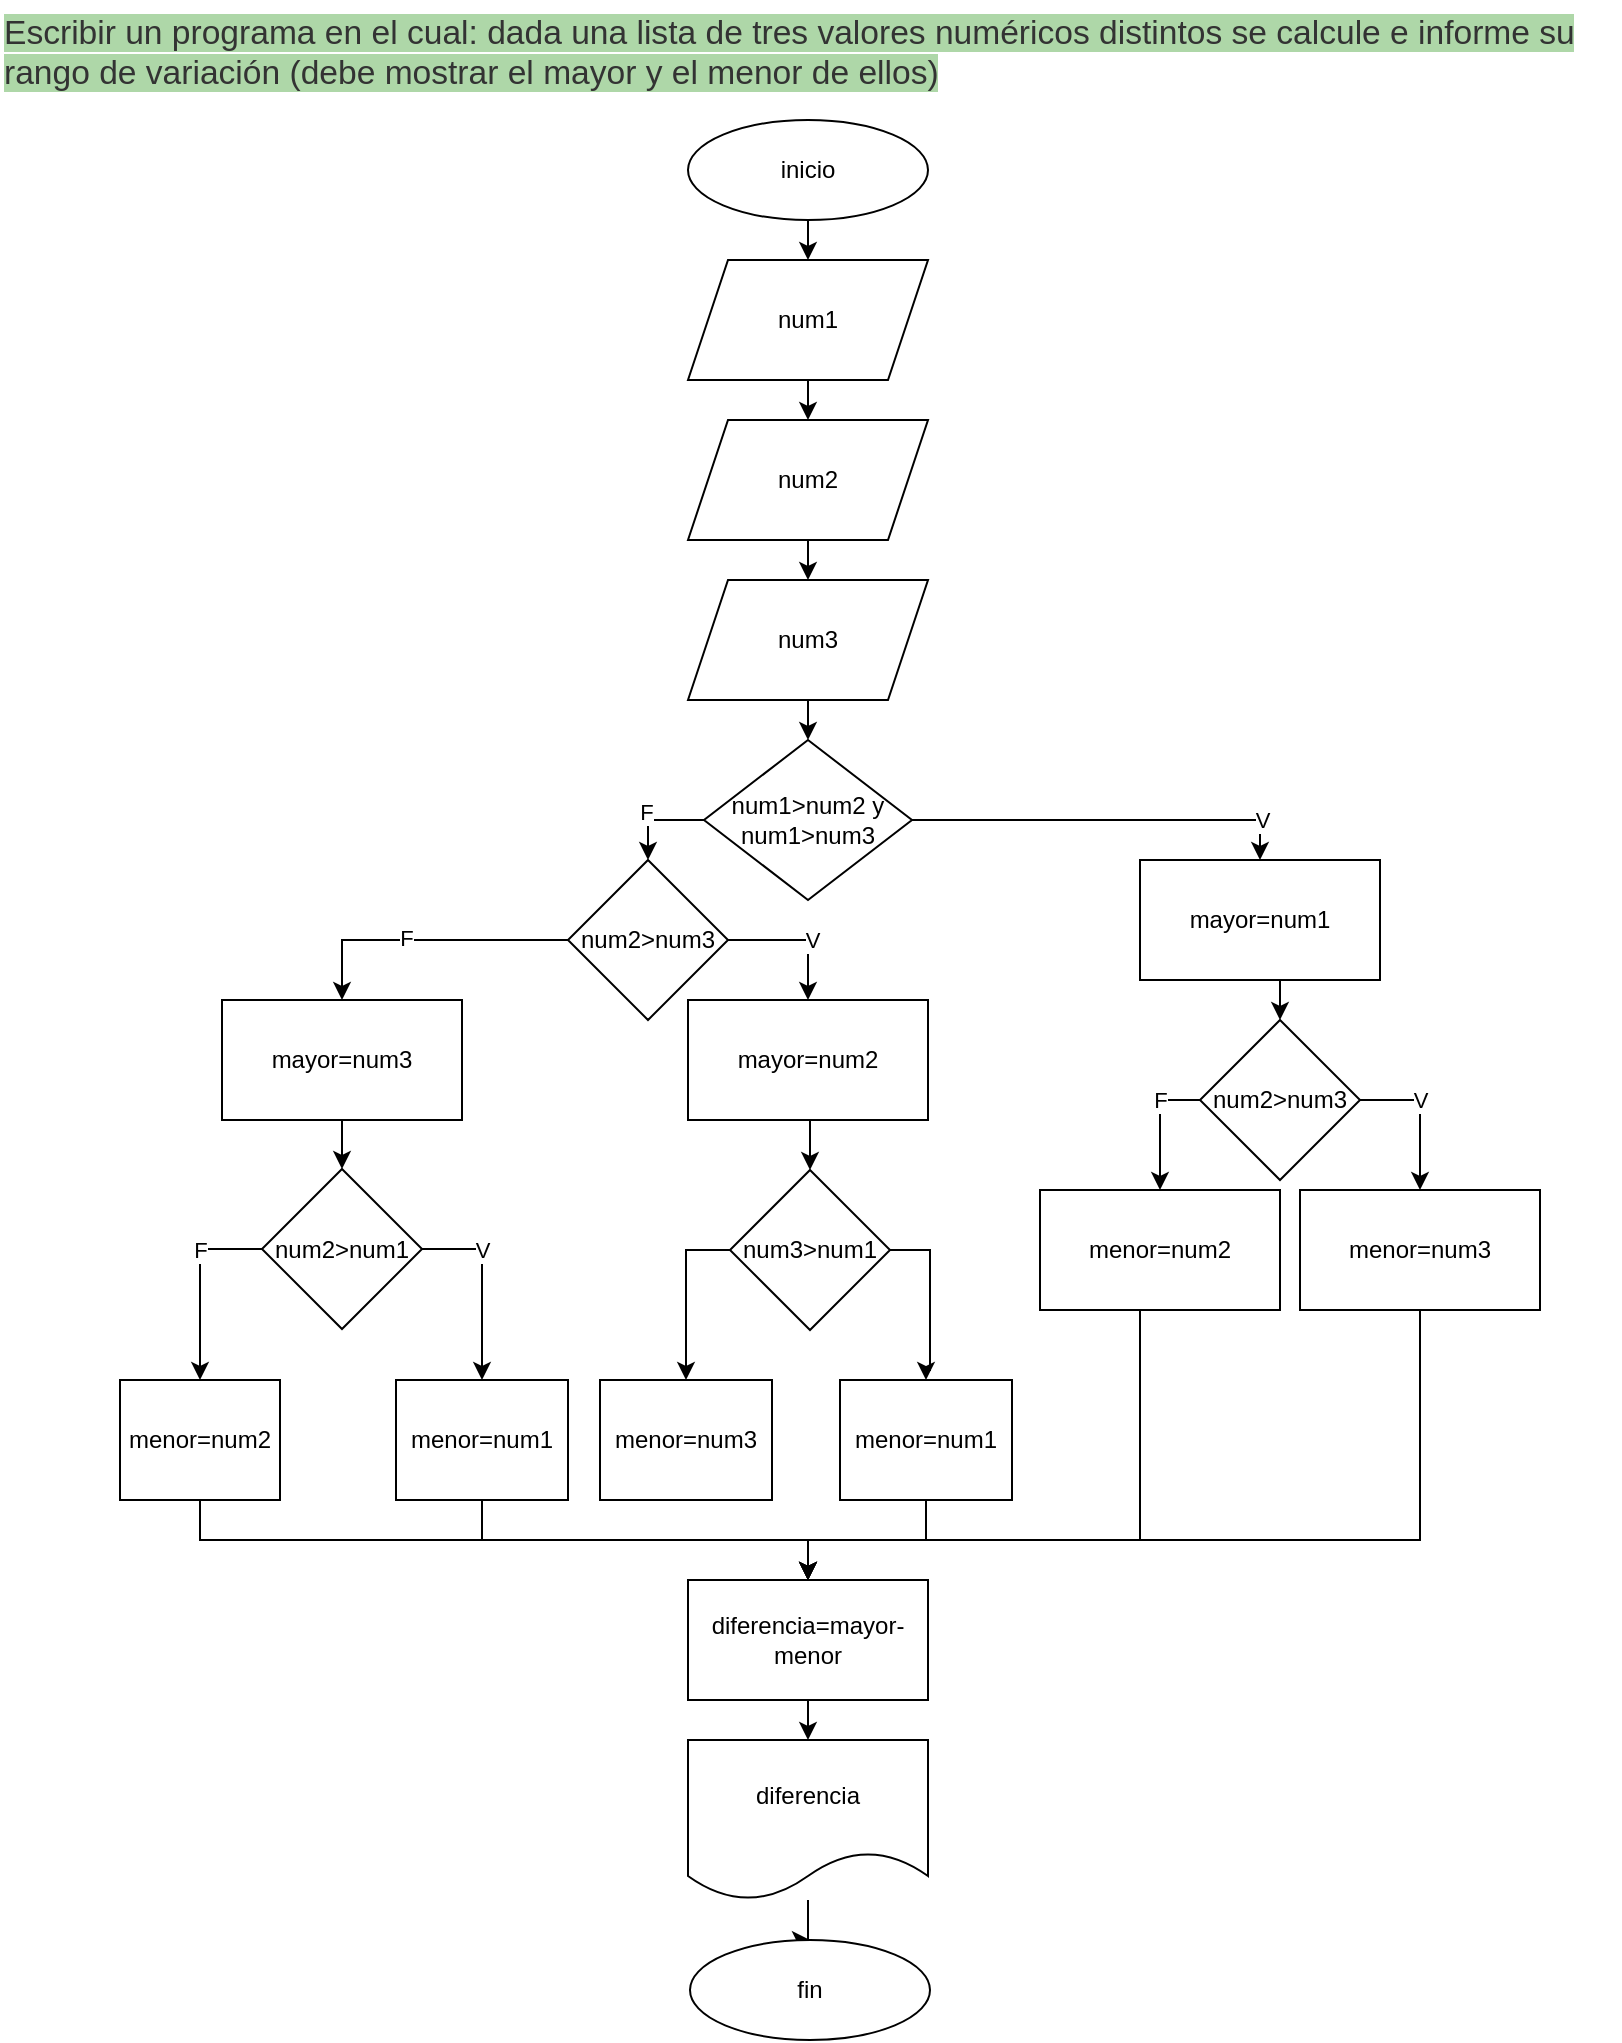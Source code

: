 <mxfile version="20.7.3" type="device"><diagram id="WJ8UQviXmtE-L1bTHVgQ" name="Página-1"><mxGraphModel dx="756" dy="395" grid="1" gridSize="10" guides="1" tooltips="1" connect="1" arrows="1" fold="1" page="1" pageScale="1" pageWidth="827" pageHeight="1169" math="0" shadow="0"><root><mxCell id="0"/><mxCell id="1" parent="0"/><mxCell id="DK-Oaw6ro7Yx2pQ-z0dC-2" value="&lt;span style=&quot;color: rgb(51, 51, 51); font-family: sans-serif, arial; font-size: 16.8px; font-style: normal; font-variant-ligatures: normal; font-variant-caps: normal; font-weight: 400; letter-spacing: normal; orphans: 2; text-align: left; text-indent: 0px; text-transform: none; widows: 2; word-spacing: 0px; -webkit-text-stroke-width: 0px; background-color: rgb(174, 215, 168); text-decoration-thickness: initial; text-decoration-style: initial; text-decoration-color: initial; float: none; display: inline !important;&quot;&gt;Escribir un programa en el cual: dada una lista de tres valores numéricos distintos se calcule e informe su rango de variación (debe mostrar el mayor y el menor de ellos)&lt;/span&gt;" style="text;whiteSpace=wrap;html=1;" vertex="1" parent="1"><mxGeometry x="10" width="810" height="50" as="geometry"/></mxCell><mxCell id="DK-Oaw6ro7Yx2pQ-z0dC-9" style="edgeStyle=orthogonalEdgeStyle;rounded=0;orthogonalLoop=1;jettySize=auto;html=1;exitX=0.5;exitY=1;exitDx=0;exitDy=0;entryX=0.5;entryY=0;entryDx=0;entryDy=0;" edge="1" parent="1" source="DK-Oaw6ro7Yx2pQ-z0dC-3" target="DK-Oaw6ro7Yx2pQ-z0dC-4"><mxGeometry relative="1" as="geometry"/></mxCell><mxCell id="DK-Oaw6ro7Yx2pQ-z0dC-3" value="inicio" style="ellipse;whiteSpace=wrap;html=1;" vertex="1" parent="1"><mxGeometry x="354" y="60" width="120" height="50" as="geometry"/></mxCell><mxCell id="DK-Oaw6ro7Yx2pQ-z0dC-10" style="edgeStyle=orthogonalEdgeStyle;rounded=0;orthogonalLoop=1;jettySize=auto;html=1;exitX=0.5;exitY=1;exitDx=0;exitDy=0;entryX=0.5;entryY=0;entryDx=0;entryDy=0;" edge="1" parent="1" source="DK-Oaw6ro7Yx2pQ-z0dC-4" target="DK-Oaw6ro7Yx2pQ-z0dC-5"><mxGeometry relative="1" as="geometry"/></mxCell><mxCell id="DK-Oaw6ro7Yx2pQ-z0dC-4" value="num1" style="shape=parallelogram;perimeter=parallelogramPerimeter;whiteSpace=wrap;html=1;fixedSize=1;" vertex="1" parent="1"><mxGeometry x="354" y="130" width="120" height="60" as="geometry"/></mxCell><mxCell id="DK-Oaw6ro7Yx2pQ-z0dC-11" style="edgeStyle=orthogonalEdgeStyle;rounded=0;orthogonalLoop=1;jettySize=auto;html=1;exitX=0.5;exitY=1;exitDx=0;exitDy=0;entryX=0.5;entryY=0;entryDx=0;entryDy=0;" edge="1" parent="1" source="DK-Oaw6ro7Yx2pQ-z0dC-5" target="DK-Oaw6ro7Yx2pQ-z0dC-6"><mxGeometry relative="1" as="geometry"/></mxCell><mxCell id="DK-Oaw6ro7Yx2pQ-z0dC-5" value="num2" style="shape=parallelogram;perimeter=parallelogramPerimeter;whiteSpace=wrap;html=1;fixedSize=1;" vertex="1" parent="1"><mxGeometry x="354" y="210" width="120" height="60" as="geometry"/></mxCell><mxCell id="DK-Oaw6ro7Yx2pQ-z0dC-15" style="edgeStyle=orthogonalEdgeStyle;rounded=0;orthogonalLoop=1;jettySize=auto;html=1;exitX=0.5;exitY=1;exitDx=0;exitDy=0;entryX=0.5;entryY=0;entryDx=0;entryDy=0;" edge="1" parent="1" source="DK-Oaw6ro7Yx2pQ-z0dC-6" target="DK-Oaw6ro7Yx2pQ-z0dC-12"><mxGeometry relative="1" as="geometry"/></mxCell><mxCell id="DK-Oaw6ro7Yx2pQ-z0dC-6" value="num3" style="shape=parallelogram;perimeter=parallelogramPerimeter;whiteSpace=wrap;html=1;fixedSize=1;" vertex="1" parent="1"><mxGeometry x="354" y="290" width="120" height="60" as="geometry"/></mxCell><mxCell id="DK-Oaw6ro7Yx2pQ-z0dC-14" style="edgeStyle=orthogonalEdgeStyle;rounded=0;orthogonalLoop=1;jettySize=auto;html=1;exitX=1;exitY=0.5;exitDx=0;exitDy=0;entryX=0.5;entryY=0;entryDx=0;entryDy=0;" edge="1" parent="1" source="DK-Oaw6ro7Yx2pQ-z0dC-12" target="DK-Oaw6ro7Yx2pQ-z0dC-13"><mxGeometry relative="1" as="geometry"/></mxCell><mxCell id="DK-Oaw6ro7Yx2pQ-z0dC-43" value="V" style="edgeLabel;html=1;align=center;verticalAlign=middle;resizable=0;points=[];" vertex="1" connectable="0" parent="DK-Oaw6ro7Yx2pQ-z0dC-14"><mxGeometry x="0.623" y="4" relative="1" as="geometry"><mxPoint x="17" y="4" as="offset"/></mxGeometry></mxCell><mxCell id="DK-Oaw6ro7Yx2pQ-z0dC-17" style="edgeStyle=orthogonalEdgeStyle;rounded=0;orthogonalLoop=1;jettySize=auto;html=1;exitX=0;exitY=0.5;exitDx=0;exitDy=0;entryX=0.5;entryY=0;entryDx=0;entryDy=0;" edge="1" parent="1" source="DK-Oaw6ro7Yx2pQ-z0dC-12" target="DK-Oaw6ro7Yx2pQ-z0dC-16"><mxGeometry relative="1" as="geometry"/></mxCell><mxCell id="DK-Oaw6ro7Yx2pQ-z0dC-44" value="F" style="edgeLabel;html=1;align=center;verticalAlign=middle;resizable=0;points=[];" vertex="1" connectable="0" parent="DK-Oaw6ro7Yx2pQ-z0dC-17"><mxGeometry x="0.167" y="-5" relative="1" as="geometry"><mxPoint x="4" y="-4" as="offset"/></mxGeometry></mxCell><mxCell id="DK-Oaw6ro7Yx2pQ-z0dC-12" value="num1&amp;gt;num2 y num1&amp;gt;num3" style="rhombus;whiteSpace=wrap;html=1;" vertex="1" parent="1"><mxGeometry x="362" y="370" width="104" height="80" as="geometry"/></mxCell><mxCell id="DK-Oaw6ro7Yx2pQ-z0dC-36" style="edgeStyle=orthogonalEdgeStyle;rounded=0;orthogonalLoop=1;jettySize=auto;html=1;exitX=0.5;exitY=1;exitDx=0;exitDy=0;entryX=0.5;entryY=0;entryDx=0;entryDy=0;" edge="1" parent="1" source="DK-Oaw6ro7Yx2pQ-z0dC-13" target="DK-Oaw6ro7Yx2pQ-z0dC-35"><mxGeometry relative="1" as="geometry"/></mxCell><mxCell id="DK-Oaw6ro7Yx2pQ-z0dC-13" value="mayor=num1" style="rounded=0;whiteSpace=wrap;html=1;" vertex="1" parent="1"><mxGeometry x="580" y="430" width="120" height="60" as="geometry"/></mxCell><mxCell id="DK-Oaw6ro7Yx2pQ-z0dC-19" style="edgeStyle=orthogonalEdgeStyle;rounded=0;orthogonalLoop=1;jettySize=auto;html=1;exitX=1;exitY=0.5;exitDx=0;exitDy=0;entryX=0.5;entryY=0;entryDx=0;entryDy=0;" edge="1" parent="1" source="DK-Oaw6ro7Yx2pQ-z0dC-16" target="DK-Oaw6ro7Yx2pQ-z0dC-18"><mxGeometry relative="1" as="geometry"/></mxCell><mxCell id="DK-Oaw6ro7Yx2pQ-z0dC-45" value="V" style="edgeLabel;html=1;align=center;verticalAlign=middle;resizable=0;points=[];" vertex="1" connectable="0" parent="DK-Oaw6ro7Yx2pQ-z0dC-19"><mxGeometry x="0.143" y="2" relative="1" as="geometry"><mxPoint as="offset"/></mxGeometry></mxCell><mxCell id="DK-Oaw6ro7Yx2pQ-z0dC-22" style="edgeStyle=orthogonalEdgeStyle;rounded=0;orthogonalLoop=1;jettySize=auto;html=1;exitX=0;exitY=0.5;exitDx=0;exitDy=0;entryX=0.5;entryY=0;entryDx=0;entryDy=0;" edge="1" parent="1" source="DK-Oaw6ro7Yx2pQ-z0dC-16" target="DK-Oaw6ro7Yx2pQ-z0dC-20"><mxGeometry relative="1" as="geometry"/></mxCell><mxCell id="DK-Oaw6ro7Yx2pQ-z0dC-46" value="F" style="edgeLabel;html=1;align=center;verticalAlign=middle;resizable=0;points=[];" vertex="1" connectable="0" parent="DK-Oaw6ro7Yx2pQ-z0dC-22"><mxGeometry x="0.133" y="-1" relative="1" as="geometry"><mxPoint as="offset"/></mxGeometry></mxCell><mxCell id="DK-Oaw6ro7Yx2pQ-z0dC-16" value="num2&amp;gt;num3" style="rhombus;whiteSpace=wrap;html=1;" vertex="1" parent="1"><mxGeometry x="294" y="430" width="80" height="80" as="geometry"/></mxCell><mxCell id="DK-Oaw6ro7Yx2pQ-z0dC-60" style="edgeStyle=orthogonalEdgeStyle;rounded=0;orthogonalLoop=1;jettySize=auto;html=1;exitX=0.5;exitY=1;exitDx=0;exitDy=0;entryX=0.5;entryY=0;entryDx=0;entryDy=0;" edge="1" parent="1" source="DK-Oaw6ro7Yx2pQ-z0dC-18" target="DK-Oaw6ro7Yx2pQ-z0dC-59"><mxGeometry relative="1" as="geometry"/></mxCell><mxCell id="DK-Oaw6ro7Yx2pQ-z0dC-18" value="mayor=num2" style="rounded=0;whiteSpace=wrap;html=1;" vertex="1" parent="1"><mxGeometry x="354" y="500" width="120" height="60" as="geometry"/></mxCell><mxCell id="DK-Oaw6ro7Yx2pQ-z0dC-53" style="edgeStyle=orthogonalEdgeStyle;rounded=0;orthogonalLoop=1;jettySize=auto;html=1;exitX=0.5;exitY=1;exitDx=0;exitDy=0;entryX=0.5;entryY=0;entryDx=0;entryDy=0;" edge="1" parent="1" source="DK-Oaw6ro7Yx2pQ-z0dC-20" target="DK-Oaw6ro7Yx2pQ-z0dC-49"><mxGeometry relative="1" as="geometry"/></mxCell><mxCell id="DK-Oaw6ro7Yx2pQ-z0dC-20" value="mayor=num3" style="rounded=0;whiteSpace=wrap;html=1;" vertex="1" parent="1"><mxGeometry x="121" y="500" width="120" height="60" as="geometry"/></mxCell><mxCell id="DK-Oaw6ro7Yx2pQ-z0dC-28" style="edgeStyle=orthogonalEdgeStyle;rounded=0;orthogonalLoop=1;jettySize=auto;html=1;exitX=0.5;exitY=1;exitDx=0;exitDy=0;entryX=0.5;entryY=0;entryDx=0;entryDy=0;" edge="1" parent="1" source="DK-Oaw6ro7Yx2pQ-z0dC-23" target="DK-Oaw6ro7Yx2pQ-z0dC-26"><mxGeometry relative="1" as="geometry"/></mxCell><mxCell id="DK-Oaw6ro7Yx2pQ-z0dC-23" value="menor=num1" style="rounded=0;whiteSpace=wrap;html=1;" vertex="1" parent="1"><mxGeometry x="208" y="690" width="86" height="60" as="geometry"/></mxCell><mxCell id="DK-Oaw6ro7Yx2pQ-z0dC-31" style="edgeStyle=orthogonalEdgeStyle;rounded=0;orthogonalLoop=1;jettySize=auto;html=1;exitX=0.5;exitY=1;exitDx=0;exitDy=0;entryX=0.5;entryY=0;entryDx=0;entryDy=0;" edge="1" parent="1" source="DK-Oaw6ro7Yx2pQ-z0dC-26" target="DK-Oaw6ro7Yx2pQ-z0dC-30"><mxGeometry relative="1" as="geometry"/></mxCell><mxCell id="DK-Oaw6ro7Yx2pQ-z0dC-26" value="diferencia=mayor-menor" style="rounded=0;whiteSpace=wrap;html=1;" vertex="1" parent="1"><mxGeometry x="354" y="790" width="120" height="60" as="geometry"/></mxCell><mxCell id="DK-Oaw6ro7Yx2pQ-z0dC-34" style="edgeStyle=orthogonalEdgeStyle;rounded=0;orthogonalLoop=1;jettySize=auto;html=1;entryX=0.5;entryY=0;entryDx=0;entryDy=0;" edge="1" parent="1" source="DK-Oaw6ro7Yx2pQ-z0dC-30" target="DK-Oaw6ro7Yx2pQ-z0dC-32"><mxGeometry relative="1" as="geometry"/></mxCell><mxCell id="DK-Oaw6ro7Yx2pQ-z0dC-30" value="diferencia" style="shape=document;whiteSpace=wrap;html=1;boundedLbl=1;" vertex="1" parent="1"><mxGeometry x="354" y="870" width="120" height="80" as="geometry"/></mxCell><mxCell id="DK-Oaw6ro7Yx2pQ-z0dC-32" value="fin" style="ellipse;whiteSpace=wrap;html=1;" vertex="1" parent="1"><mxGeometry x="355" y="970" width="120" height="50" as="geometry"/></mxCell><mxCell id="DK-Oaw6ro7Yx2pQ-z0dC-38" style="edgeStyle=orthogonalEdgeStyle;rounded=0;orthogonalLoop=1;jettySize=auto;html=1;exitX=1;exitY=0.5;exitDx=0;exitDy=0;entryX=0.5;entryY=0;entryDx=0;entryDy=0;" edge="1" parent="1" source="DK-Oaw6ro7Yx2pQ-z0dC-35" target="DK-Oaw6ro7Yx2pQ-z0dC-37"><mxGeometry relative="1" as="geometry"/></mxCell><mxCell id="DK-Oaw6ro7Yx2pQ-z0dC-42" value="V" style="edgeLabel;html=1;align=center;verticalAlign=middle;resizable=0;points=[];" vertex="1" connectable="0" parent="DK-Oaw6ro7Yx2pQ-z0dC-38"><mxGeometry x="0.143" y="4" relative="1" as="geometry"><mxPoint x="-4" y="-13" as="offset"/></mxGeometry></mxCell><mxCell id="DK-Oaw6ro7Yx2pQ-z0dC-40" style="edgeStyle=orthogonalEdgeStyle;rounded=0;orthogonalLoop=1;jettySize=auto;html=1;exitX=0;exitY=0.5;exitDx=0;exitDy=0;entryX=0.5;entryY=0;entryDx=0;entryDy=0;" edge="1" parent="1" source="DK-Oaw6ro7Yx2pQ-z0dC-35" target="DK-Oaw6ro7Yx2pQ-z0dC-39"><mxGeometry relative="1" as="geometry"/></mxCell><mxCell id="DK-Oaw6ro7Yx2pQ-z0dC-41" value="F" style="edgeLabel;html=1;align=center;verticalAlign=middle;resizable=0;points=[];" vertex="1" connectable="0" parent="DK-Oaw6ro7Yx2pQ-z0dC-40"><mxGeometry x="0.161" y="-2" relative="1" as="geometry"><mxPoint x="2" y="-18" as="offset"/></mxGeometry></mxCell><mxCell id="DK-Oaw6ro7Yx2pQ-z0dC-35" value="num2&amp;gt;num3" style="rhombus;whiteSpace=wrap;html=1;" vertex="1" parent="1"><mxGeometry x="610" y="510" width="80" height="80" as="geometry"/></mxCell><mxCell id="DK-Oaw6ro7Yx2pQ-z0dC-73" style="edgeStyle=orthogonalEdgeStyle;rounded=0;orthogonalLoop=1;jettySize=auto;html=1;exitX=0.5;exitY=1;exitDx=0;exitDy=0;entryX=0.5;entryY=0;entryDx=0;entryDy=0;" edge="1" parent="1" source="DK-Oaw6ro7Yx2pQ-z0dC-37" target="DK-Oaw6ro7Yx2pQ-z0dC-26"><mxGeometry relative="1" as="geometry"><Array as="points"><mxPoint x="720" y="770"/><mxPoint x="414" y="770"/></Array></mxGeometry></mxCell><mxCell id="DK-Oaw6ro7Yx2pQ-z0dC-37" value="menor=num3" style="rounded=0;whiteSpace=wrap;html=1;" vertex="1" parent="1"><mxGeometry x="660" y="595" width="120" height="60" as="geometry"/></mxCell><mxCell id="DK-Oaw6ro7Yx2pQ-z0dC-47" style="edgeStyle=orthogonalEdgeStyle;rounded=0;orthogonalLoop=1;jettySize=auto;html=1;exitX=0.5;exitY=1;exitDx=0;exitDy=0;entryX=0.5;entryY=0;entryDx=0;entryDy=0;" edge="1" parent="1" source="DK-Oaw6ro7Yx2pQ-z0dC-39" target="DK-Oaw6ro7Yx2pQ-z0dC-26"><mxGeometry relative="1" as="geometry"><Array as="points"><mxPoint x="580" y="770"/><mxPoint x="414" y="770"/></Array></mxGeometry></mxCell><mxCell id="DK-Oaw6ro7Yx2pQ-z0dC-39" value="menor=num2" style="rounded=0;whiteSpace=wrap;html=1;" vertex="1" parent="1"><mxGeometry x="530" y="595" width="120" height="60" as="geometry"/></mxCell><mxCell id="DK-Oaw6ro7Yx2pQ-z0dC-61" style="edgeStyle=orthogonalEdgeStyle;rounded=0;orthogonalLoop=1;jettySize=auto;html=1;exitX=1;exitY=0.5;exitDx=0;exitDy=0;entryX=0.5;entryY=0;entryDx=0;entryDy=0;" edge="1" parent="1" source="DK-Oaw6ro7Yx2pQ-z0dC-49" target="DK-Oaw6ro7Yx2pQ-z0dC-23"><mxGeometry relative="1" as="geometry"/></mxCell><mxCell id="DK-Oaw6ro7Yx2pQ-z0dC-63" value="V" style="edgeLabel;html=1;align=center;verticalAlign=middle;resizable=0;points=[];" vertex="1" connectable="0" parent="DK-Oaw6ro7Yx2pQ-z0dC-61"><mxGeometry x="-0.207" y="3" relative="1" as="geometry"><mxPoint x="-3" y="-8" as="offset"/></mxGeometry></mxCell><mxCell id="DK-Oaw6ro7Yx2pQ-z0dC-65" style="edgeStyle=orthogonalEdgeStyle;rounded=0;orthogonalLoop=1;jettySize=auto;html=1;exitX=0;exitY=0.5;exitDx=0;exitDy=0;entryX=0.5;entryY=0;entryDx=0;entryDy=0;" edge="1" parent="1" source="DK-Oaw6ro7Yx2pQ-z0dC-49" target="DK-Oaw6ro7Yx2pQ-z0dC-64"><mxGeometry relative="1" as="geometry"/></mxCell><mxCell id="DK-Oaw6ro7Yx2pQ-z0dC-66" value="F" style="edgeLabel;html=1;align=center;verticalAlign=middle;resizable=0;points=[];" vertex="1" connectable="0" parent="DK-Oaw6ro7Yx2pQ-z0dC-65"><mxGeometry x="-0.357" relative="1" as="geometry"><mxPoint as="offset"/></mxGeometry></mxCell><mxCell id="DK-Oaw6ro7Yx2pQ-z0dC-49" value="num2&amp;gt;num1" style="rhombus;whiteSpace=wrap;html=1;" vertex="1" parent="1"><mxGeometry x="141" y="584.5" width="80" height="80" as="geometry"/></mxCell><mxCell id="DK-Oaw6ro7Yx2pQ-z0dC-69" style="edgeStyle=orthogonalEdgeStyle;rounded=0;orthogonalLoop=1;jettySize=auto;html=1;exitX=0;exitY=0.5;exitDx=0;exitDy=0;entryX=0.5;entryY=0;entryDx=0;entryDy=0;" edge="1" parent="1" source="DK-Oaw6ro7Yx2pQ-z0dC-59" target="DK-Oaw6ro7Yx2pQ-z0dC-68"><mxGeometry relative="1" as="geometry"/></mxCell><mxCell id="DK-Oaw6ro7Yx2pQ-z0dC-71" style="edgeStyle=orthogonalEdgeStyle;rounded=0;orthogonalLoop=1;jettySize=auto;html=1;exitX=1;exitY=0.5;exitDx=0;exitDy=0;entryX=0.5;entryY=0;entryDx=0;entryDy=0;" edge="1" parent="1" source="DK-Oaw6ro7Yx2pQ-z0dC-59" target="DK-Oaw6ro7Yx2pQ-z0dC-70"><mxGeometry relative="1" as="geometry"/></mxCell><mxCell id="DK-Oaw6ro7Yx2pQ-z0dC-59" value="num3&amp;gt;num1" style="rhombus;whiteSpace=wrap;html=1;" vertex="1" parent="1"><mxGeometry x="375" y="585" width="80" height="80" as="geometry"/></mxCell><mxCell id="DK-Oaw6ro7Yx2pQ-z0dC-67" style="edgeStyle=orthogonalEdgeStyle;rounded=0;orthogonalLoop=1;jettySize=auto;html=1;exitX=0.5;exitY=1;exitDx=0;exitDy=0;entryX=0.5;entryY=0;entryDx=0;entryDy=0;" edge="1" parent="1" source="DK-Oaw6ro7Yx2pQ-z0dC-64" target="DK-Oaw6ro7Yx2pQ-z0dC-26"><mxGeometry relative="1" as="geometry"/></mxCell><mxCell id="DK-Oaw6ro7Yx2pQ-z0dC-64" value="menor=num2" style="rounded=0;whiteSpace=wrap;html=1;" vertex="1" parent="1"><mxGeometry x="70" y="690" width="80" height="60" as="geometry"/></mxCell><mxCell id="DK-Oaw6ro7Yx2pQ-z0dC-68" value="menor=num3" style="rounded=0;whiteSpace=wrap;html=1;" vertex="1" parent="1"><mxGeometry x="310" y="690" width="86" height="60" as="geometry"/></mxCell><mxCell id="DK-Oaw6ro7Yx2pQ-z0dC-72" style="edgeStyle=orthogonalEdgeStyle;rounded=0;orthogonalLoop=1;jettySize=auto;html=1;exitX=0.5;exitY=1;exitDx=0;exitDy=0;entryX=0.5;entryY=0;entryDx=0;entryDy=0;" edge="1" parent="1" source="DK-Oaw6ro7Yx2pQ-z0dC-70" target="DK-Oaw6ro7Yx2pQ-z0dC-26"><mxGeometry relative="1" as="geometry"/></mxCell><mxCell id="DK-Oaw6ro7Yx2pQ-z0dC-70" value="menor=num1" style="rounded=0;whiteSpace=wrap;html=1;" vertex="1" parent="1"><mxGeometry x="430" y="690" width="86" height="60" as="geometry"/></mxCell></root></mxGraphModel></diagram></mxfile>